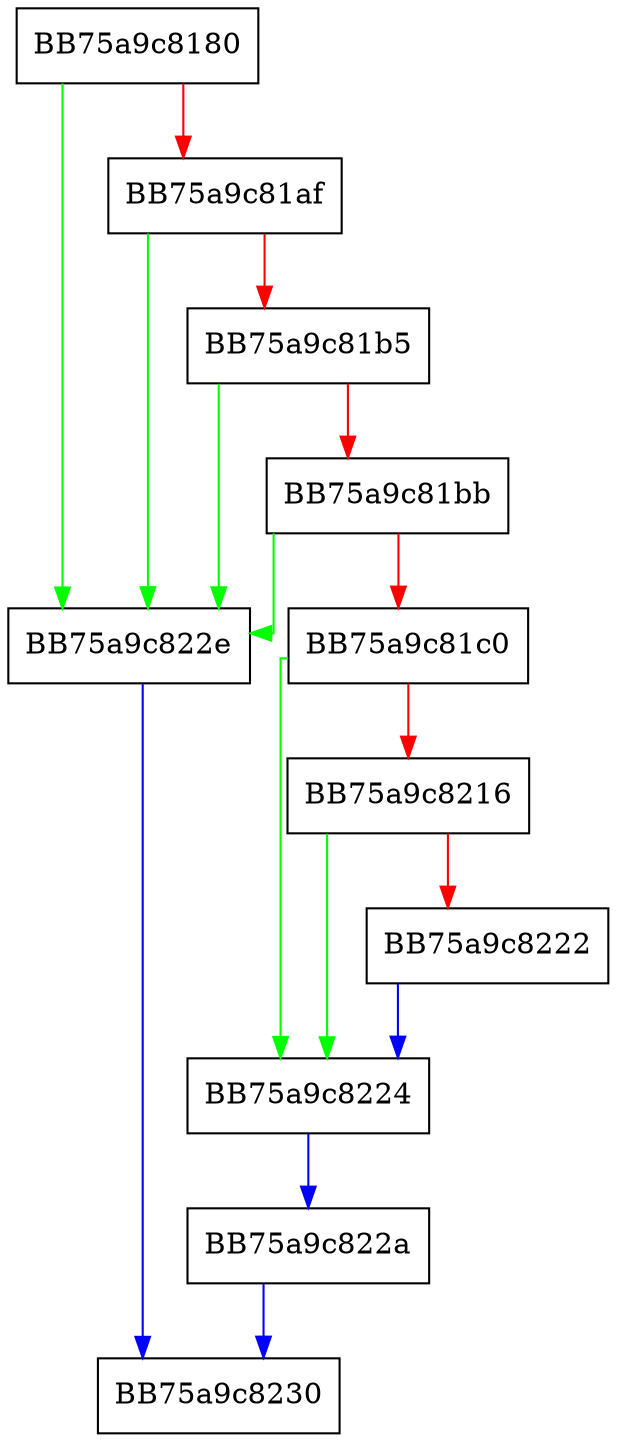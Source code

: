 digraph delete_old_cfi_models {
  node [shape="box"];
  graph [splines=ortho];
  BB75a9c8180 -> BB75a9c822e [color="green"];
  BB75a9c8180 -> BB75a9c81af [color="red"];
  BB75a9c81af -> BB75a9c822e [color="green"];
  BB75a9c81af -> BB75a9c81b5 [color="red"];
  BB75a9c81b5 -> BB75a9c822e [color="green"];
  BB75a9c81b5 -> BB75a9c81bb [color="red"];
  BB75a9c81bb -> BB75a9c822e [color="green"];
  BB75a9c81bb -> BB75a9c81c0 [color="red"];
  BB75a9c81c0 -> BB75a9c8224 [color="green"];
  BB75a9c81c0 -> BB75a9c8216 [color="red"];
  BB75a9c8216 -> BB75a9c8224 [color="green"];
  BB75a9c8216 -> BB75a9c8222 [color="red"];
  BB75a9c8222 -> BB75a9c8224 [color="blue"];
  BB75a9c8224 -> BB75a9c822a [color="blue"];
  BB75a9c822a -> BB75a9c8230 [color="blue"];
  BB75a9c822e -> BB75a9c8230 [color="blue"];
}